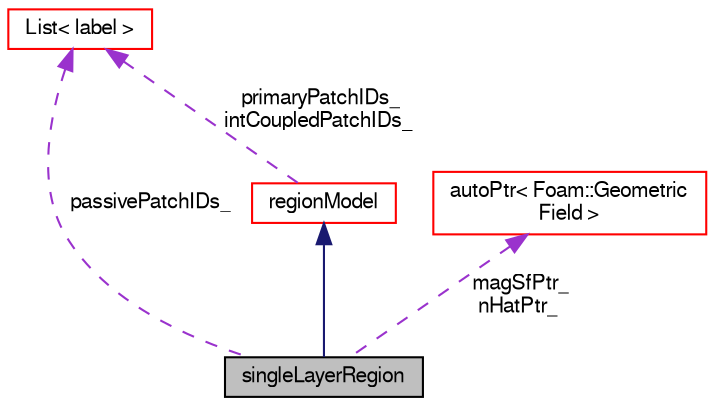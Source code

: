 digraph "singleLayerRegion"
{
  bgcolor="transparent";
  edge [fontname="FreeSans",fontsize="10",labelfontname="FreeSans",labelfontsize="10"];
  node [fontname="FreeSans",fontsize="10",shape=record];
  Node22 [label="singleLayerRegion",height=0.2,width=0.4,color="black", fillcolor="grey75", style="filled", fontcolor="black"];
  Node23 -> Node22 [dir="back",color="midnightblue",fontsize="10",style="solid",fontname="FreeSans"];
  Node23 [label="regionModel",height=0.2,width=0.4,color="red",URL="$a28998.html"];
  Node66 -> Node23 [dir="back",color="darkorchid3",fontsize="10",style="dashed",label=" primaryPatchIDs_\nintCoupledPatchIDs_" ,fontname="FreeSans"];
  Node66 [label="List\< label \>",height=0.2,width=0.4,color="red",URL="$a25694.html"];
  Node93 -> Node22 [dir="back",color="darkorchid3",fontsize="10",style="dashed",label=" magSfPtr_\nnHatPtr_" ,fontname="FreeSans"];
  Node93 [label="autoPtr\< Foam::Geometric\lField \>",height=0.2,width=0.4,color="red",URL="$a25958.html"];
  Node66 -> Node22 [dir="back",color="darkorchid3",fontsize="10",style="dashed",label=" passivePatchIDs_" ,fontname="FreeSans"];
}
